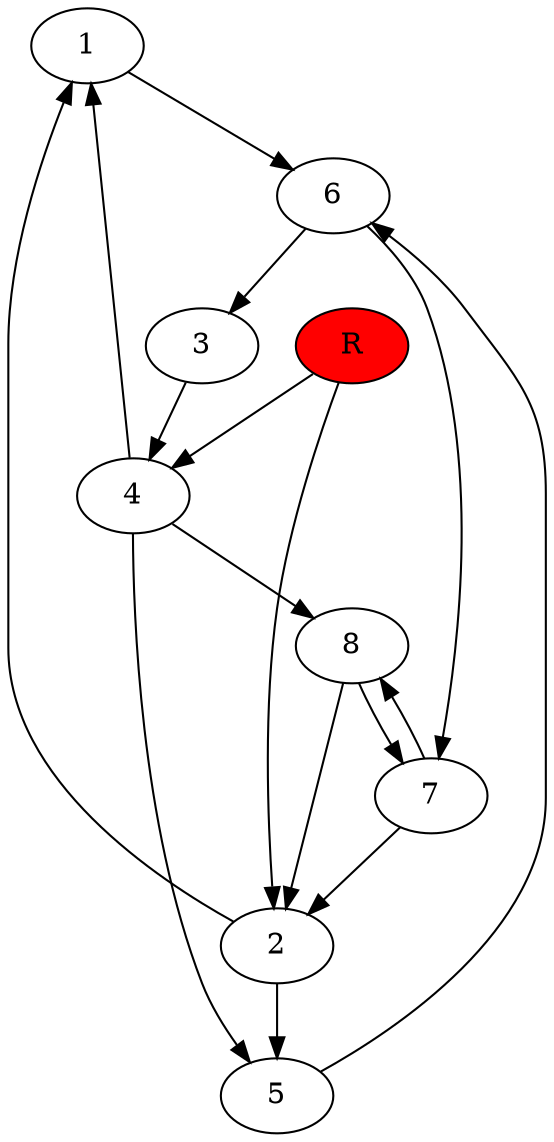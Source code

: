 digraph prb42424 {
	1
	2
	3
	4
	5
	6
	7
	8
	R [fillcolor="#ff0000" style=filled]
	1 -> 6
	2 -> 1
	2 -> 5
	3 -> 4
	4 -> 1
	4 -> 5
	4 -> 8
	5 -> 6
	6 -> 3
	6 -> 7
	7 -> 2
	7 -> 8
	8 -> 2
	8 -> 7
	R -> 2
	R -> 4
}
